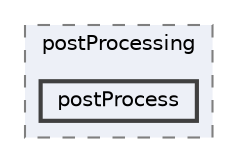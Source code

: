 digraph "applications/utilities/postProcessing/postProcess"
{
 // LATEX_PDF_SIZE
  bgcolor="transparent";
  edge [fontname=Helvetica,fontsize=10,labelfontname=Helvetica,labelfontsize=10];
  node [fontname=Helvetica,fontsize=10,shape=box,height=0.2,width=0.4];
  compound=true
  subgraph clusterdir_b0c2b0d6e5b08bdff054b28f26ba51e7 {
    graph [ bgcolor="#edf0f7", pencolor="grey50", label="postProcessing", fontname=Helvetica,fontsize=10 style="filled,dashed", URL="dir_b0c2b0d6e5b08bdff054b28f26ba51e7.html",tooltip=""]
  dir_4b4b6aed79da9e34a154d12e0082d2a1 [label="postProcess", fillcolor="#edf0f7", color="grey25", style="filled,bold", URL="dir_4b4b6aed79da9e34a154d12e0082d2a1.html",tooltip=""];
  }
}
